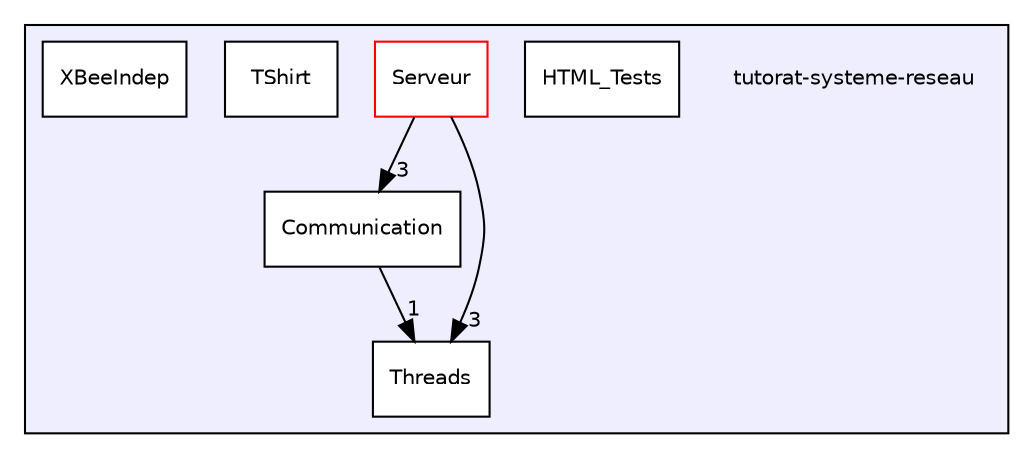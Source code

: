 digraph "/home/antoine/tutorat-systeme-reseau" {
  compound=true
  node [ fontsize="10", fontname="Helvetica"];
  edge [ labelfontsize="10", labelfontname="Helvetica"];
  subgraph clusterdir_f04d228b1a322b3bbdec25c20c07c85b {
    graph [ bgcolor="#eeeeff", pencolor="black", label="" URL="dir_f04d228b1a322b3bbdec25c20c07c85b.html"];
    dir_f04d228b1a322b3bbdec25c20c07c85b [shape=plaintext label="tutorat-systeme-reseau"];
    dir_26e2e883ac9d28299dfd1cd40cbf8b45 [shape=box label="Communication" color="black" fillcolor="white" style="filled" URL="dir_26e2e883ac9d28299dfd1cd40cbf8b45.html"];
    dir_c6ba3c768d785ebea5a9cbad42269358 [shape=box label="HTML_Tests" color="black" fillcolor="white" style="filled" URL="dir_c6ba3c768d785ebea5a9cbad42269358.html"];
    dir_c2a949693ea518362705dc5b8b9375dd [shape=box label="Serveur" color="red" fillcolor="white" style="filled" URL="dir_c2a949693ea518362705dc5b8b9375dd.html"];
    dir_1fdaca9831a9b88cc76f929f0a2813aa [shape=box label="Threads" color="black" fillcolor="white" style="filled" URL="dir_1fdaca9831a9b88cc76f929f0a2813aa.html"];
    dir_4970e3f7ef69ad109d784661e8d6f0e6 [shape=box label="TShirt" color="black" fillcolor="white" style="filled" URL="dir_4970e3f7ef69ad109d784661e8d6f0e6.html"];
    dir_d099aed2797208aabf9b020be41b670e [shape=box label="XBeeIndep" color="black" fillcolor="white" style="filled" URL="dir_d099aed2797208aabf9b020be41b670e.html"];
  }
  dir_c2a949693ea518362705dc5b8b9375dd->dir_26e2e883ac9d28299dfd1cd40cbf8b45 [headlabel="3", labeldistance=1.5 headhref="dir_000003_000001.html"];
  dir_c2a949693ea518362705dc5b8b9375dd->dir_1fdaca9831a9b88cc76f929f0a2813aa [headlabel="3", labeldistance=1.5 headhref="dir_000003_000009.html"];
  dir_26e2e883ac9d28299dfd1cd40cbf8b45->dir_1fdaca9831a9b88cc76f929f0a2813aa [headlabel="1", labeldistance=1.5 headhref="dir_000001_000009.html"];
}
